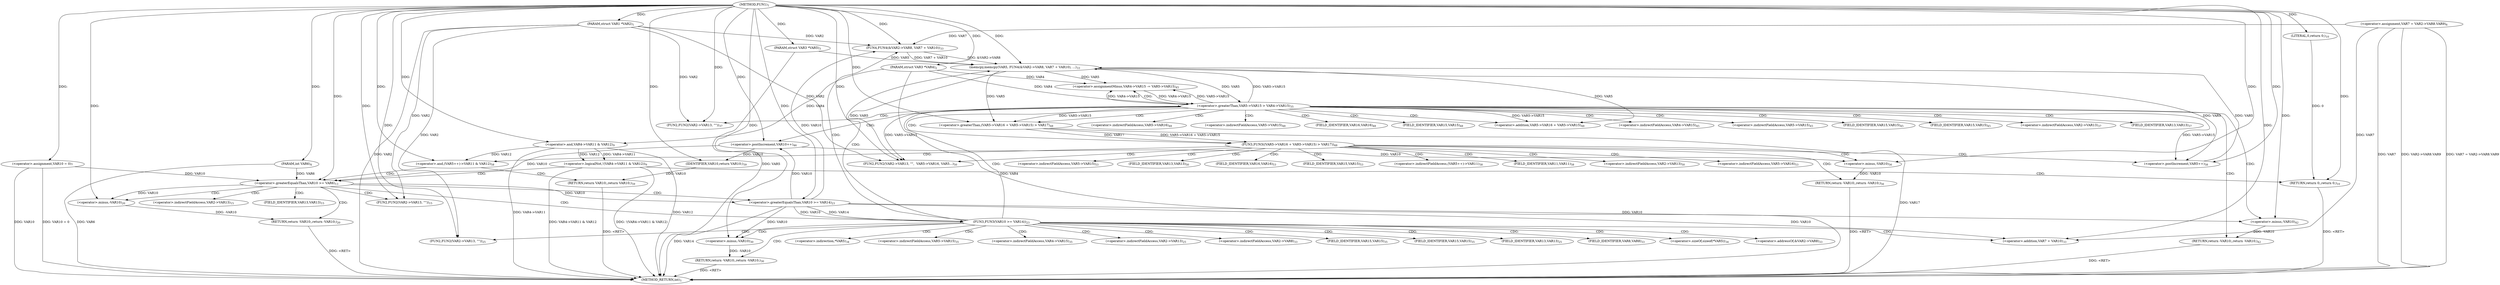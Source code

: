 digraph "FUN1" {  
"8" [label = <(METHOD,FUN1)<SUB>1</SUB>> ]
"138" [label = <(METHOD_RETURN,int)<SUB>1</SUB>> ]
"9" [label = <(PARAM,struct VAR1 *VAR2)<SUB>1</SUB>> ]
"10" [label = <(PARAM,struct VAR3 *VAR4)<SUB>2</SUB>> ]
"11" [label = <(PARAM,struct VAR3 *VAR5)<SUB>3</SUB>> ]
"12" [label = <(PARAM,int VAR6)<SUB>4</SUB>> ]
"15" [label = <(&lt;operator&gt;.assignment,VAR7 = VAR2-&gt;VAR8.VAR9)<SUB>6</SUB>> ]
"23" [label = <(&lt;operator&gt;.assignment,VAR10 = 0)<SUB>7</SUB>> ]
"136" [label = <(RETURN,return VAR10;,return VAR10;)<SUB>59</SUB>> ]
"27" [label = <(&lt;operator&gt;.logicalNot,!(VAR4-&gt;VAR11 &amp; VAR12))<SUB>9</SUB>> ]
"130" [label = <(&lt;operator&gt;.and,(VAR5++)-&gt;VAR11 &amp; VAR12)<SUB>58</SUB>> ]
"137" [label = <(IDENTIFIER,VAR10,return VAR10;)<SUB>59</SUB>> ]
"34" [label = <(RETURN,return 0;,return 0;)<SUB>10</SUB>> ]
"65" [label = <(memcpy,memcpy(VAR5, FUN4(&amp;VAR2-&gt;VAR8, VAR7 + VAR10),
 ...)<SUB>33</SUB>> ]
"95" [label = <(&lt;operator&gt;.assignmentMinus,VAR4-&gt;VAR15 -= VAR5-&gt;VAR15)<SUB>45</SUB>> ]
"102" [label = <(&lt;operator&gt;.postIncrement,VAR10++)<SUB>46</SUB>> ]
"28" [label = <(&lt;operator&gt;.and,VAR4-&gt;VAR11 &amp; VAR12)<SUB>9</SUB>> ]
"35" [label = <(LITERAL,0,return 0;)<SUB>10</SUB>> ]
"39" [label = <(&lt;operator&gt;.greaterEqualsThan,VAR10 &gt;= VAR6)<SUB>13</SUB>> ]
"52" [label = <(FUN3,FUN3(VAR10 &gt;= VAR14))<SUB>23</SUB>> ]
"79" [label = <(&lt;operator&gt;.greaterThan,VAR5-&gt;VAR15 &gt; VAR4-&gt;VAR15)<SUB>35</SUB>> ]
"105" [label = <(FUN3,FUN3((VAR5-&gt;VAR16 + VAR5-&gt;VAR15) &gt; VAR17))<SUB>48</SUB>> ]
"43" [label = <(FUN2,FUN2(VAR2-&gt;VAR13, &quot;&quot;))<SUB>15</SUB>> ]
"48" [label = <(RETURN,return -VAR10;,return -VAR10;)<SUB>20</SUB>> ]
"57" [label = <(FUN2,FUN2(VAR2-&gt;VAR13, &quot;&quot;))<SUB>25</SUB>> ]
"62" [label = <(RETURN,return -VAR10;,return -VAR10;)<SUB>30</SUB>> ]
"67" [label = <(FUN4,FUN4(&amp;VAR2-&gt;VAR8, VAR7 + VAR10))<SUB>33</SUB>> ]
"87" [label = <(FUN2,FUN2(VAR2-&gt;VAR13, &quot;&quot;))<SUB>37</SUB>> ]
"92" [label = <(RETURN,return -VAR10;,return -VAR10;)<SUB>42</SUB>> ]
"116" [label = <(FUN2,FUN2(VAR2-&gt;VAR13, &quot;&quot;,


 				 VAR5-&gt;VAR16, VAR5...)<SUB>50</SUB>> ]
"127" [label = <(RETURN,return -VAR10;,return -VAR10;)<SUB>56</SUB>> ]
"132" [label = <(&lt;operator&gt;.postIncrement,VAR5++)<SUB>58</SUB>> ]
"49" [label = <(&lt;operator&gt;.minus,-VAR10)<SUB>20</SUB>> ]
"53" [label = <(&lt;operator&gt;.greaterEqualsThan,VAR10 &gt;= VAR14)<SUB>23</SUB>> ]
"63" [label = <(&lt;operator&gt;.minus,-VAR10)<SUB>30</SUB>> ]
"72" [label = <(&lt;operator&gt;.addition,VAR7 + VAR10)<SUB>33</SUB>> ]
"93" [label = <(&lt;operator&gt;.minus,-VAR10)<SUB>42</SUB>> ]
"106" [label = <(&lt;operator&gt;.greaterThan,(VAR5-&gt;VAR16 + VAR5-&gt;VAR15) &gt; VAR17)<SUB>48</SUB>> ]
"128" [label = <(&lt;operator&gt;.minus,-VAR10)<SUB>56</SUB>> ]
"107" [label = <(&lt;operator&gt;.addition,VAR5-&gt;VAR16 + VAR5-&gt;VAR15)<SUB>48</SUB>> ]
"131" [label = <(&lt;operator&gt;.indirectFieldAccess,(VAR5++)-&gt;VAR11)<SUB>58</SUB>> ]
"75" [label = <(&lt;operator&gt;.sizeOf,sizeof(*VAR5))<SUB>34</SUB>> ]
"96" [label = <(&lt;operator&gt;.indirectFieldAccess,VAR4-&gt;VAR15)<SUB>45</SUB>> ]
"99" [label = <(&lt;operator&gt;.indirectFieldAccess,VAR5-&gt;VAR15)<SUB>45</SUB>> ]
"134" [label = <(FIELD_IDENTIFIER,VAR11,VAR11)<SUB>58</SUB>> ]
"68" [label = <(&lt;operator&gt;.addressOf,&amp;VAR2-&gt;VAR8)<SUB>33</SUB>> ]
"76" [label = <(&lt;operator&gt;.indirection,*VAR5)<SUB>34</SUB>> ]
"80" [label = <(&lt;operator&gt;.indirectFieldAccess,VAR5-&gt;VAR15)<SUB>35</SUB>> ]
"83" [label = <(&lt;operator&gt;.indirectFieldAccess,VAR4-&gt;VAR15)<SUB>35</SUB>> ]
"98" [label = <(FIELD_IDENTIFIER,VAR15,VAR15)<SUB>45</SUB>> ]
"101" [label = <(FIELD_IDENTIFIER,VAR15,VAR15)<SUB>45</SUB>> ]
"44" [label = <(&lt;operator&gt;.indirectFieldAccess,VAR2-&gt;VAR13)<SUB>15</SUB>> ]
"58" [label = <(&lt;operator&gt;.indirectFieldAccess,VAR2-&gt;VAR13)<SUB>25</SUB>> ]
"69" [label = <(&lt;operator&gt;.indirectFieldAccess,VAR2-&gt;VAR8)<SUB>33</SUB>> ]
"82" [label = <(FIELD_IDENTIFIER,VAR15,VAR15)<SUB>35</SUB>> ]
"85" [label = <(FIELD_IDENTIFIER,VAR15,VAR15)<SUB>35</SUB>> ]
"88" [label = <(&lt;operator&gt;.indirectFieldAccess,VAR2-&gt;VAR13)<SUB>37</SUB>> ]
"117" [label = <(&lt;operator&gt;.indirectFieldAccess,VAR2-&gt;VAR13)<SUB>50</SUB>> ]
"121" [label = <(&lt;operator&gt;.indirectFieldAccess,VAR5-&gt;VAR16)<SUB>53</SUB>> ]
"124" [label = <(&lt;operator&gt;.indirectFieldAccess,VAR5-&gt;VAR15)<SUB>53</SUB>> ]
"46" [label = <(FIELD_IDENTIFIER,VAR13,VAR13)<SUB>15</SUB>> ]
"60" [label = <(FIELD_IDENTIFIER,VAR13,VAR13)<SUB>25</SUB>> ]
"71" [label = <(FIELD_IDENTIFIER,VAR8,VAR8)<SUB>33</SUB>> ]
"90" [label = <(FIELD_IDENTIFIER,VAR13,VAR13)<SUB>37</SUB>> ]
"108" [label = <(&lt;operator&gt;.indirectFieldAccess,VAR5-&gt;VAR16)<SUB>48</SUB>> ]
"111" [label = <(&lt;operator&gt;.indirectFieldAccess,VAR5-&gt;VAR15)<SUB>48</SUB>> ]
"119" [label = <(FIELD_IDENTIFIER,VAR13,VAR13)<SUB>50</SUB>> ]
"123" [label = <(FIELD_IDENTIFIER,VAR16,VAR16)<SUB>53</SUB>> ]
"126" [label = <(FIELD_IDENTIFIER,VAR15,VAR15)<SUB>53</SUB>> ]
"110" [label = <(FIELD_IDENTIFIER,VAR16,VAR16)<SUB>48</SUB>> ]
"113" [label = <(FIELD_IDENTIFIER,VAR15,VAR15)<SUB>48</SUB>> ]
  "127" -> "138"  [ label = "DDG: &lt;RET&gt;"] 
  "92" -> "138"  [ label = "DDG: &lt;RET&gt;"] 
  "34" -> "138"  [ label = "DDG: &lt;RET&gt;"] 
  "136" -> "138"  [ label = "DDG: &lt;RET&gt;"] 
  "62" -> "138"  [ label = "DDG: &lt;RET&gt;"] 
  "48" -> "138"  [ label = "DDG: &lt;RET&gt;"] 
  "9" -> "138"  [ label = "DDG: VAR2"] 
  "10" -> "138"  [ label = "DDG: VAR4"] 
  "11" -> "138"  [ label = "DDG: VAR5"] 
  "12" -> "138"  [ label = "DDG: VAR6"] 
  "15" -> "138"  [ label = "DDG: VAR7"] 
  "15" -> "138"  [ label = "DDG: VAR2-&gt;VAR8.VAR9"] 
  "15" -> "138"  [ label = "DDG: VAR7 = VAR2-&gt;VAR8.VAR9"] 
  "23" -> "138"  [ label = "DDG: VAR10"] 
  "23" -> "138"  [ label = "DDG: VAR10 = 0"] 
  "28" -> "138"  [ label = "DDG: VAR4-&gt;VAR11"] 
  "28" -> "138"  [ label = "DDG: VAR12"] 
  "27" -> "138"  [ label = "DDG: VAR4-&gt;VAR11 &amp; VAR12"] 
  "27" -> "138"  [ label = "DDG: !(VAR4-&gt;VAR11 &amp; VAR12)"] 
  "106" -> "138"  [ label = "DDG: VAR17"] 
  "53" -> "138"  [ label = "DDG: VAR14"] 
  "8" -> "9"  [ label = "DDG: "] 
  "8" -> "10"  [ label = "DDG: "] 
  "8" -> "11"  [ label = "DDG: "] 
  "8" -> "12"  [ label = "DDG: "] 
  "8" -> "23"  [ label = "DDG: "] 
  "137" -> "136"  [ label = "DDG: VAR10"] 
  "102" -> "137"  [ label = "DDG: VAR10"] 
  "8" -> "137"  [ label = "DDG: "] 
  "28" -> "27"  [ label = "DDG: VAR4-&gt;VAR11"] 
  "28" -> "27"  [ label = "DDG: VAR12"] 
  "35" -> "34"  [ label = "DDG: 0"] 
  "8" -> "34"  [ label = "DDG: "] 
  "65" -> "95"  [ label = "DDG: VAR5"] 
  "79" -> "95"  [ label = "DDG: VAR5-&gt;VAR15"] 
  "28" -> "130"  [ label = "DDG: VAR12"] 
  "8" -> "130"  [ label = "DDG: "] 
  "10" -> "28"  [ label = "DDG: VAR4"] 
  "8" -> "28"  [ label = "DDG: "] 
  "8" -> "35"  [ label = "DDG: "] 
  "11" -> "65"  [ label = "DDG: VAR5"] 
  "132" -> "65"  [ label = "DDG: VAR5"] 
  "8" -> "65"  [ label = "DDG: "] 
  "79" -> "65"  [ label = "DDG: VAR5-&gt;VAR15"] 
  "67" -> "65"  [ label = "DDG: &amp;VAR2-&gt;VAR8"] 
  "67" -> "65"  [ label = "DDG: VAR7 + VAR10"] 
  "10" -> "95"  [ label = "DDG: VAR4"] 
  "79" -> "95"  [ label = "DDG: VAR4-&gt;VAR15"] 
  "8" -> "102"  [ label = "DDG: "] 
  "53" -> "102"  [ label = "DDG: VAR10"] 
  "23" -> "39"  [ label = "DDG: VAR10"] 
  "102" -> "39"  [ label = "DDG: VAR10"] 
  "8" -> "39"  [ label = "DDG: "] 
  "12" -> "39"  [ label = "DDG: VAR6"] 
  "49" -> "48"  [ label = "DDG: -VAR10"] 
  "53" -> "52"  [ label = "DDG: VAR10"] 
  "53" -> "52"  [ label = "DDG: VAR14"] 
  "63" -> "62"  [ label = "DDG: -VAR10"] 
  "9" -> "67"  [ label = "DDG: VAR2"] 
  "15" -> "67"  [ label = "DDG: VAR7"] 
  "8" -> "67"  [ label = "DDG: "] 
  "53" -> "67"  [ label = "DDG: VAR10"] 
  "65" -> "79"  [ label = "DDG: VAR5"] 
  "10" -> "79"  [ label = "DDG: VAR4"] 
  "95" -> "79"  [ label = "DDG: VAR4-&gt;VAR15"] 
  "93" -> "92"  [ label = "DDG: -VAR10"] 
  "106" -> "105"  [ label = "DDG: VAR5-&gt;VAR16 + VAR5-&gt;VAR15"] 
  "106" -> "105"  [ label = "DDG: VAR17"] 
  "128" -> "127"  [ label = "DDG: -VAR10"] 
  "65" -> "132"  [ label = "DDG: VAR5"] 
  "8" -> "132"  [ label = "DDG: "] 
  "79" -> "132"  [ label = "DDG: VAR5-&gt;VAR15"] 
  "9" -> "43"  [ label = "DDG: VAR2"] 
  "8" -> "43"  [ label = "DDG: "] 
  "39" -> "53"  [ label = "DDG: VAR10"] 
  "8" -> "53"  [ label = "DDG: "] 
  "9" -> "57"  [ label = "DDG: VAR2"] 
  "8" -> "57"  [ label = "DDG: "] 
  "15" -> "72"  [ label = "DDG: VAR7"] 
  "8" -> "72"  [ label = "DDG: "] 
  "53" -> "72"  [ label = "DDG: VAR10"] 
  "9" -> "87"  [ label = "DDG: VAR2"] 
  "8" -> "87"  [ label = "DDG: "] 
  "65" -> "106"  [ label = "DDG: VAR5"] 
  "79" -> "106"  [ label = "DDG: VAR5-&gt;VAR15"] 
  "8" -> "106"  [ label = "DDG: "] 
  "9" -> "116"  [ label = "DDG: VAR2"] 
  "8" -> "116"  [ label = "DDG: "] 
  "65" -> "116"  [ label = "DDG: VAR5"] 
  "79" -> "116"  [ label = "DDG: VAR5-&gt;VAR15"] 
  "39" -> "49"  [ label = "DDG: VAR10"] 
  "8" -> "49"  [ label = "DDG: "] 
  "53" -> "63"  [ label = "DDG: VAR10"] 
  "8" -> "63"  [ label = "DDG: "] 
  "8" -> "93"  [ label = "DDG: "] 
  "53" -> "93"  [ label = "DDG: VAR10"] 
  "65" -> "107"  [ label = "DDG: VAR5"] 
  "79" -> "107"  [ label = "DDG: VAR5-&gt;VAR15"] 
  "102" -> "128"  [ label = "DDG: VAR10"] 
  "8" -> "128"  [ label = "DDG: "] 
  "27" -> "34"  [ label = "CDG: "] 
  "27" -> "39"  [ label = "CDG: "] 
  "130" -> "136"  [ label = "CDG: "] 
  "130" -> "39"  [ label = "CDG: "] 
  "39" -> "48"  [ label = "CDG: "] 
  "39" -> "49"  [ label = "CDG: "] 
  "39" -> "52"  [ label = "CDG: "] 
  "39" -> "46"  [ label = "CDG: "] 
  "39" -> "44"  [ label = "CDG: "] 
  "39" -> "43"  [ label = "CDG: "] 
  "39" -> "53"  [ label = "CDG: "] 
  "52" -> "68"  [ label = "CDG: "] 
  "52" -> "60"  [ label = "CDG: "] 
  "52" -> "57"  [ label = "CDG: "] 
  "52" -> "75"  [ label = "CDG: "] 
  "52" -> "85"  [ label = "CDG: "] 
  "52" -> "72"  [ label = "CDG: "] 
  "52" -> "69"  [ label = "CDG: "] 
  "52" -> "67"  [ label = "CDG: "] 
  "52" -> "76"  [ label = "CDG: "] 
  "52" -> "65"  [ label = "CDG: "] 
  "52" -> "82"  [ label = "CDG: "] 
  "52" -> "79"  [ label = "CDG: "] 
  "52" -> "80"  [ label = "CDG: "] 
  "52" -> "58"  [ label = "CDG: "] 
  "52" -> "83"  [ label = "CDG: "] 
  "52" -> "71"  [ label = "CDG: "] 
  "52" -> "63"  [ label = "CDG: "] 
  "52" -> "62"  [ label = "CDG: "] 
  "79" -> "107"  [ label = "CDG: "] 
  "79" -> "96"  [ label = "CDG: "] 
  "79" -> "98"  [ label = "CDG: "] 
  "79" -> "113"  [ label = "CDG: "] 
  "79" -> "99"  [ label = "CDG: "] 
  "79" -> "102"  [ label = "CDG: "] 
  "79" -> "95"  [ label = "CDG: "] 
  "79" -> "92"  [ label = "CDG: "] 
  "79" -> "106"  [ label = "CDG: "] 
  "79" -> "87"  [ label = "CDG: "] 
  "79" -> "93"  [ label = "CDG: "] 
  "79" -> "101"  [ label = "CDG: "] 
  "79" -> "90"  [ label = "CDG: "] 
  "79" -> "105"  [ label = "CDG: "] 
  "79" -> "88"  [ label = "CDG: "] 
  "79" -> "110"  [ label = "CDG: "] 
  "79" -> "108"  [ label = "CDG: "] 
  "79" -> "111"  [ label = "CDG: "] 
  "105" -> "116"  [ label = "CDG: "] 
  "105" -> "128"  [ label = "CDG: "] 
  "105" -> "131"  [ label = "CDG: "] 
  "105" -> "132"  [ label = "CDG: "] 
  "105" -> "119"  [ label = "CDG: "] 
  "105" -> "121"  [ label = "CDG: "] 
  "105" -> "123"  [ label = "CDG: "] 
  "105" -> "134"  [ label = "CDG: "] 
  "105" -> "126"  [ label = "CDG: "] 
  "105" -> "130"  [ label = "CDG: "] 
  "105" -> "117"  [ label = "CDG: "] 
  "105" -> "127"  [ label = "CDG: "] 
  "105" -> "124"  [ label = "CDG: "] 
}
